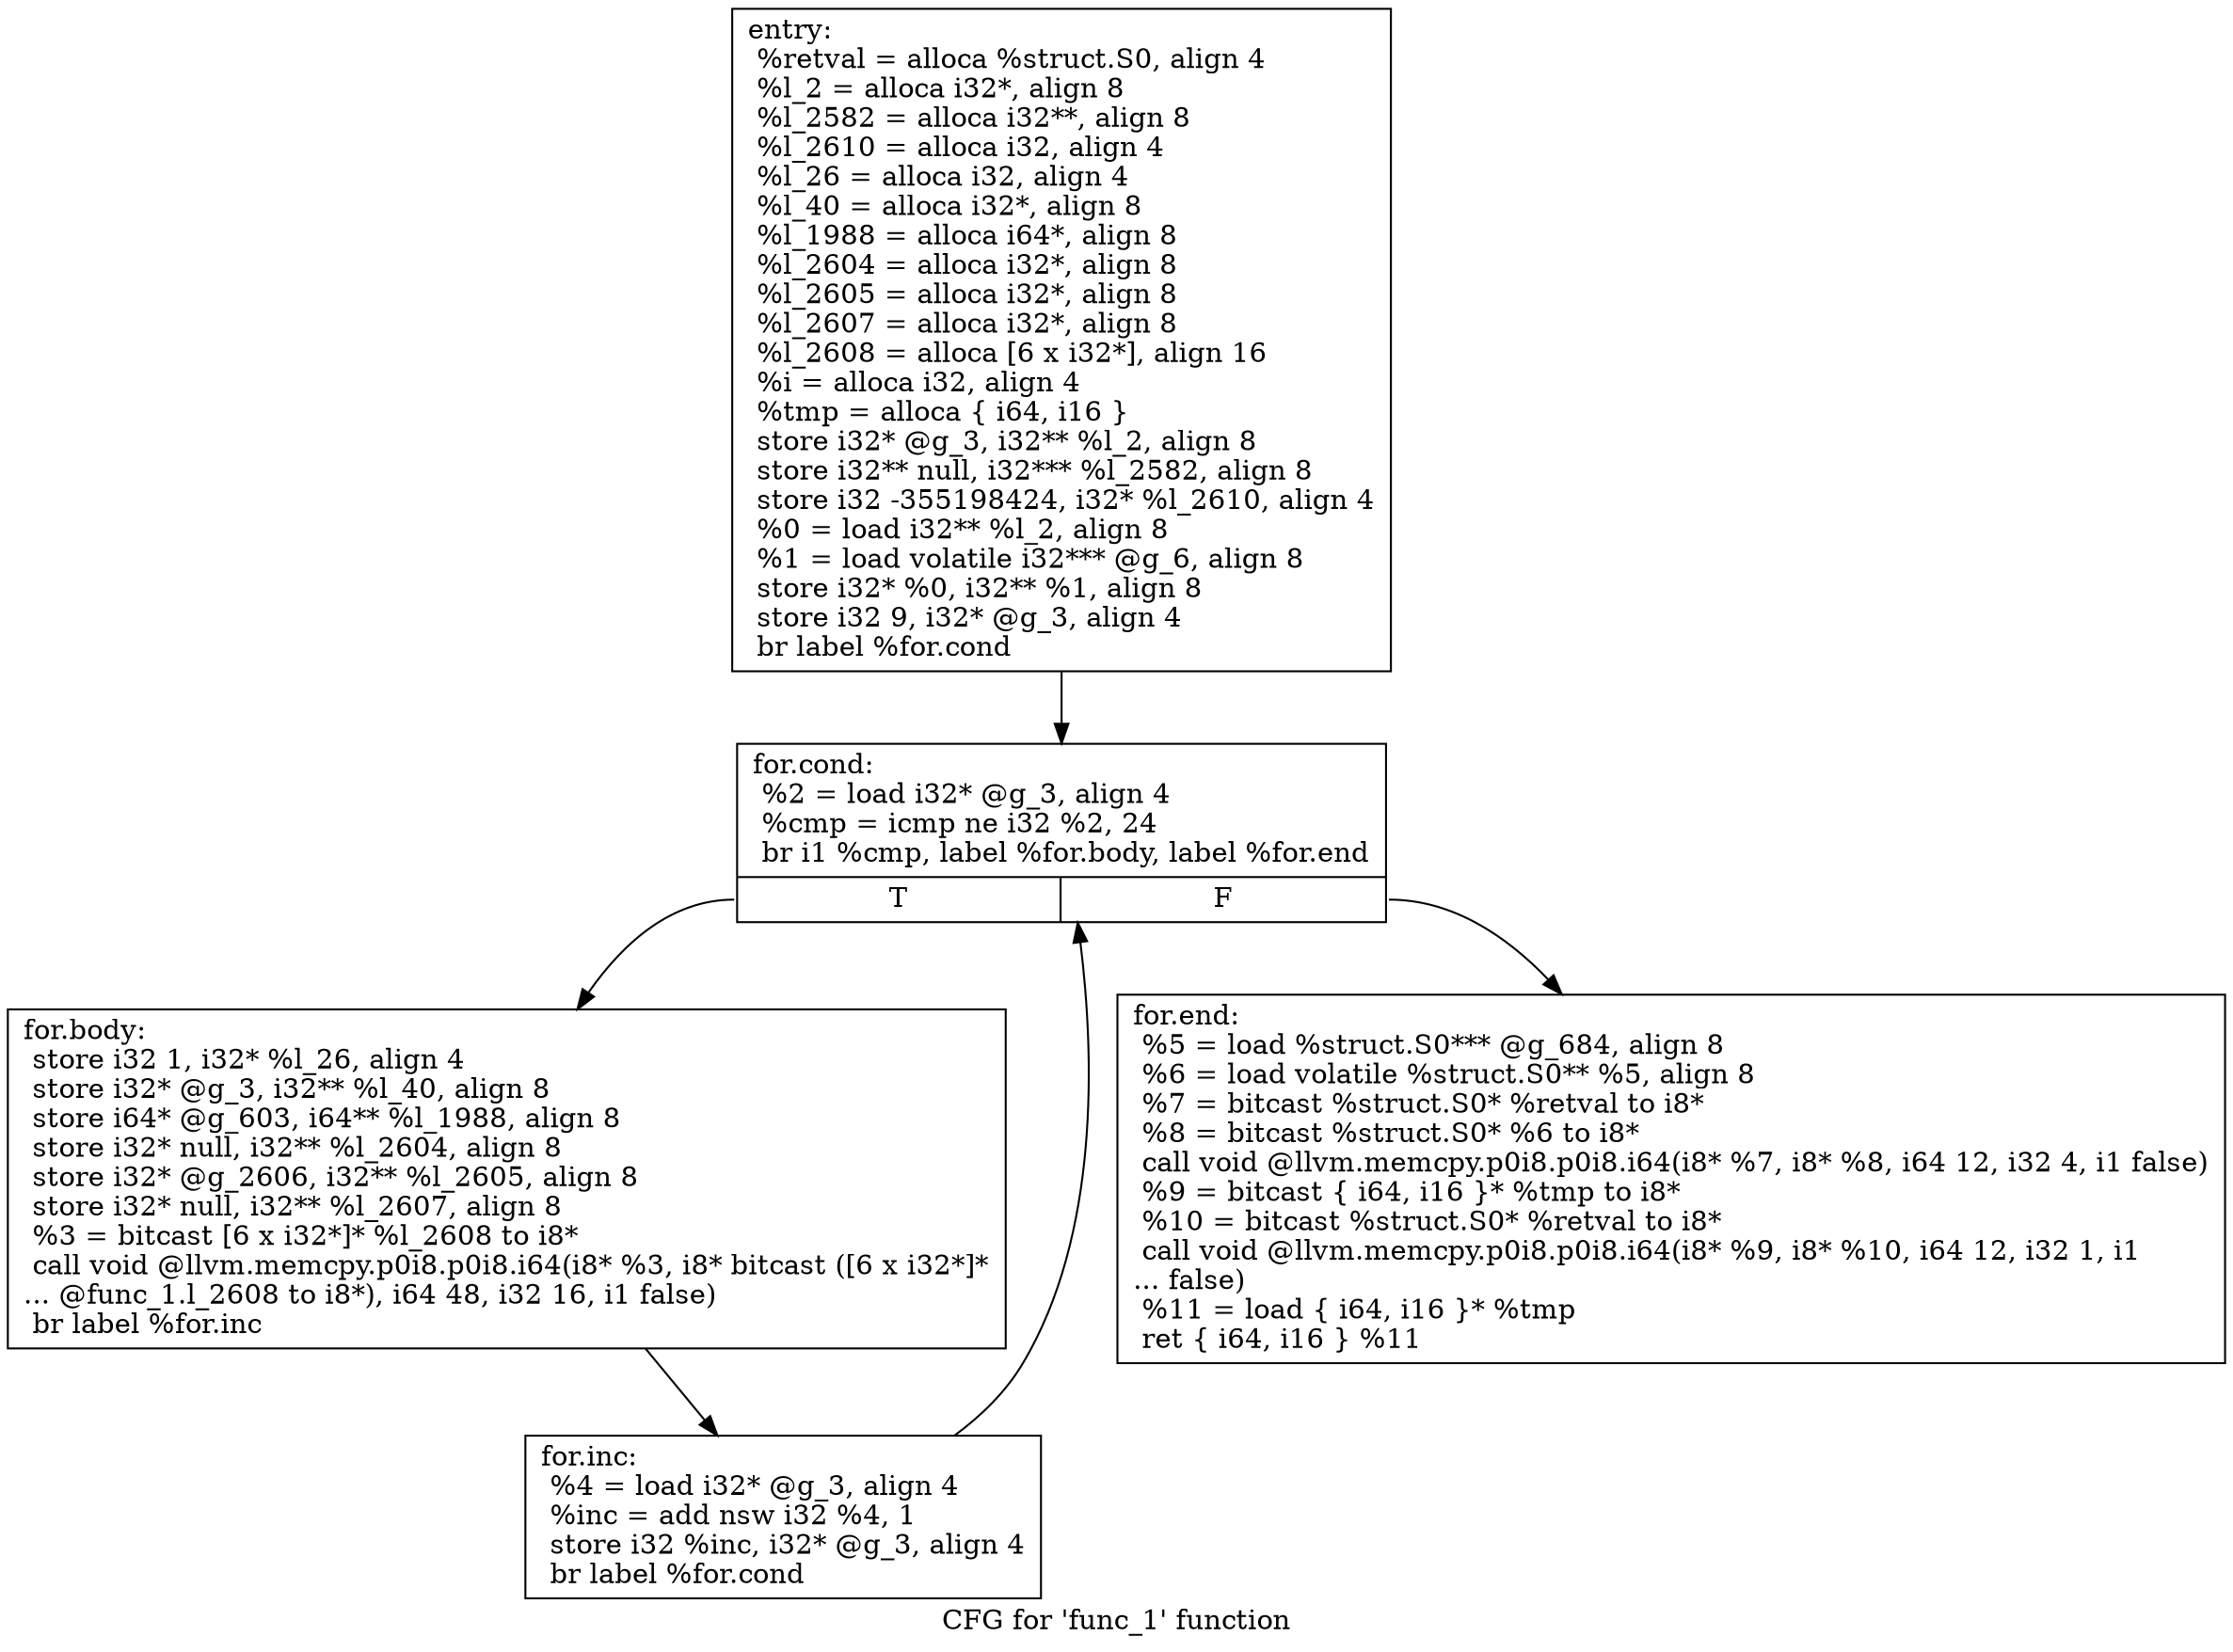 digraph "CFG for 'func_1' function" {
	label="CFG for 'func_1' function";

	Node0xad0bce8 [shape=record,label="{entry:\l  %retval = alloca %struct.S0, align 4\l  %l_2 = alloca i32*, align 8\l  %l_2582 = alloca i32**, align 8\l  %l_2610 = alloca i32, align 4\l  %l_26 = alloca i32, align 4\l  %l_40 = alloca i32*, align 8\l  %l_1988 = alloca i64*, align 8\l  %l_2604 = alloca i32*, align 8\l  %l_2605 = alloca i32*, align 8\l  %l_2607 = alloca i32*, align 8\l  %l_2608 = alloca [6 x i32*], align 16\l  %i = alloca i32, align 4\l  %tmp = alloca \{ i64, i16 \}\l  store i32* @g_3, i32** %l_2, align 8\l  store i32** null, i32*** %l_2582, align 8\l  store i32 -355198424, i32* %l_2610, align 4\l  %0 = load i32** %l_2, align 8\l  %1 = load volatile i32*** @g_6, align 8\l  store i32* %0, i32** %1, align 8\l  store i32 9, i32* @g_3, align 4\l  br label %for.cond\l}"];
	Node0xad0bce8 -> Node0xad0bd18;
	Node0xad0bd18 [shape=record,label="{for.cond:                                         \l  %2 = load i32* @g_3, align 4\l  %cmp = icmp ne i32 %2, 24\l  br i1 %cmp, label %for.body, label %for.end\l|{<s0>T|<s1>F}}"];
	Node0xad0bd18:s0 -> Node0xad0bd48;
	Node0xad0bd18:s1 -> Node0xad0c038;
	Node0xad0bd48 [shape=record,label="{for.body:                                         \l  store i32 1, i32* %l_26, align 4\l  store i32* @g_3, i32** %l_40, align 8\l  store i64* @g_603, i64** %l_1988, align 8\l  store i32* null, i32** %l_2604, align 8\l  store i32* @g_2606, i32** %l_2605, align 8\l  store i32* null, i32** %l_2607, align 8\l  %3 = bitcast [6 x i32*]* %l_2608 to i8*\l  call void @llvm.memcpy.p0i8.p0i8.i64(i8* %3, i8* bitcast ([6 x i32*]*\l... @func_1.l_2608 to i8*), i64 48, i32 16, i1 false)\l  br label %for.inc\l}"];
	Node0xad0bd48 -> Node0xad0bd78;
	Node0xad0bd78 [shape=record,label="{for.inc:                                          \l  %4 = load i32* @g_3, align 4\l  %inc = add nsw i32 %4, 1\l  store i32 %inc, i32* @g_3, align 4\l  br label %for.cond\l}"];
	Node0xad0bd78 -> Node0xad0bd18;
	Node0xad0c038 [shape=record,label="{for.end:                                          \l  %5 = load %struct.S0*** @g_684, align 8\l  %6 = load volatile %struct.S0** %5, align 8\l  %7 = bitcast %struct.S0* %retval to i8*\l  %8 = bitcast %struct.S0* %6 to i8*\l  call void @llvm.memcpy.p0i8.p0i8.i64(i8* %7, i8* %8, i64 12, i32 4, i1 false)\l  %9 = bitcast \{ i64, i16 \}* %tmp to i8*\l  %10 = bitcast %struct.S0* %retval to i8*\l  call void @llvm.memcpy.p0i8.p0i8.i64(i8* %9, i8* %10, i64 12, i32 1, i1\l... false)\l  %11 = load \{ i64, i16 \}* %tmp\l  ret \{ i64, i16 \} %11\l}"];
}
